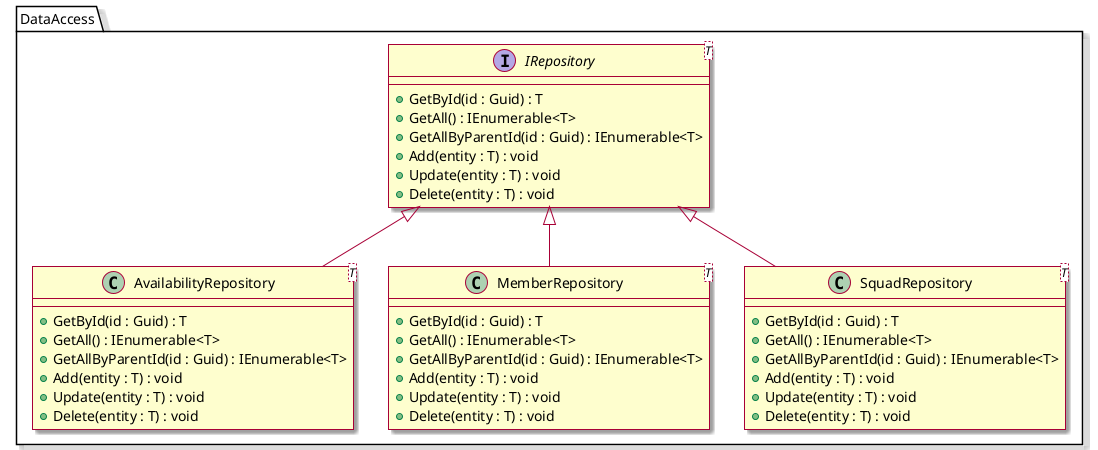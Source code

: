 @startuml RepositoryClassDiagram

skin rose

interface DataAccess.IRepository<T> {
    +GetById(id : Guid) : T
    +GetAll() : IEnumerable<T>
    +GetAllByParentId(id : Guid) : IEnumerable<T>
    +Add(entity : T) : void
    +Update(entity : T) : void
    +Delete(entity : T) : void
}

class DataAccess.AvailabilityRepository<T> {
    +GetById(id : Guid) : T
    +GetAll() : IEnumerable<T>
    +GetAllByParentId(id : Guid) : IEnumerable<T>
    +Add(entity : T) : void
    +Update(entity : T) : void
    +Delete(entity : T) : void
}

class DataAccess.MemberRepository<T> {
    +GetById(id : Guid) : T
    +GetAll() : IEnumerable<T>
    +GetAllByParentId(id : Guid) : IEnumerable<T>
    +Add(entity : T) : void
    +Update(entity : T) : void
    +Delete(entity : T) : void
}

class DataAccess.SquadRepository<T> {
    +GetById(id : Guid) : T
    +GetAll() : IEnumerable<T>
    +GetAllByParentId(id : Guid) : IEnumerable<T>
    +Add(entity : T) : void
    +Update(entity : T) : void
    +Delete(entity : T) : void
}

DataAccess.IRepository <|-- DataAccess.SquadRepository
DataAccess.IRepository <|-- DataAccess.MemberRepository
DataAccess.IRepository <|-- DataAccess.AvailabilityRepository

@enduml